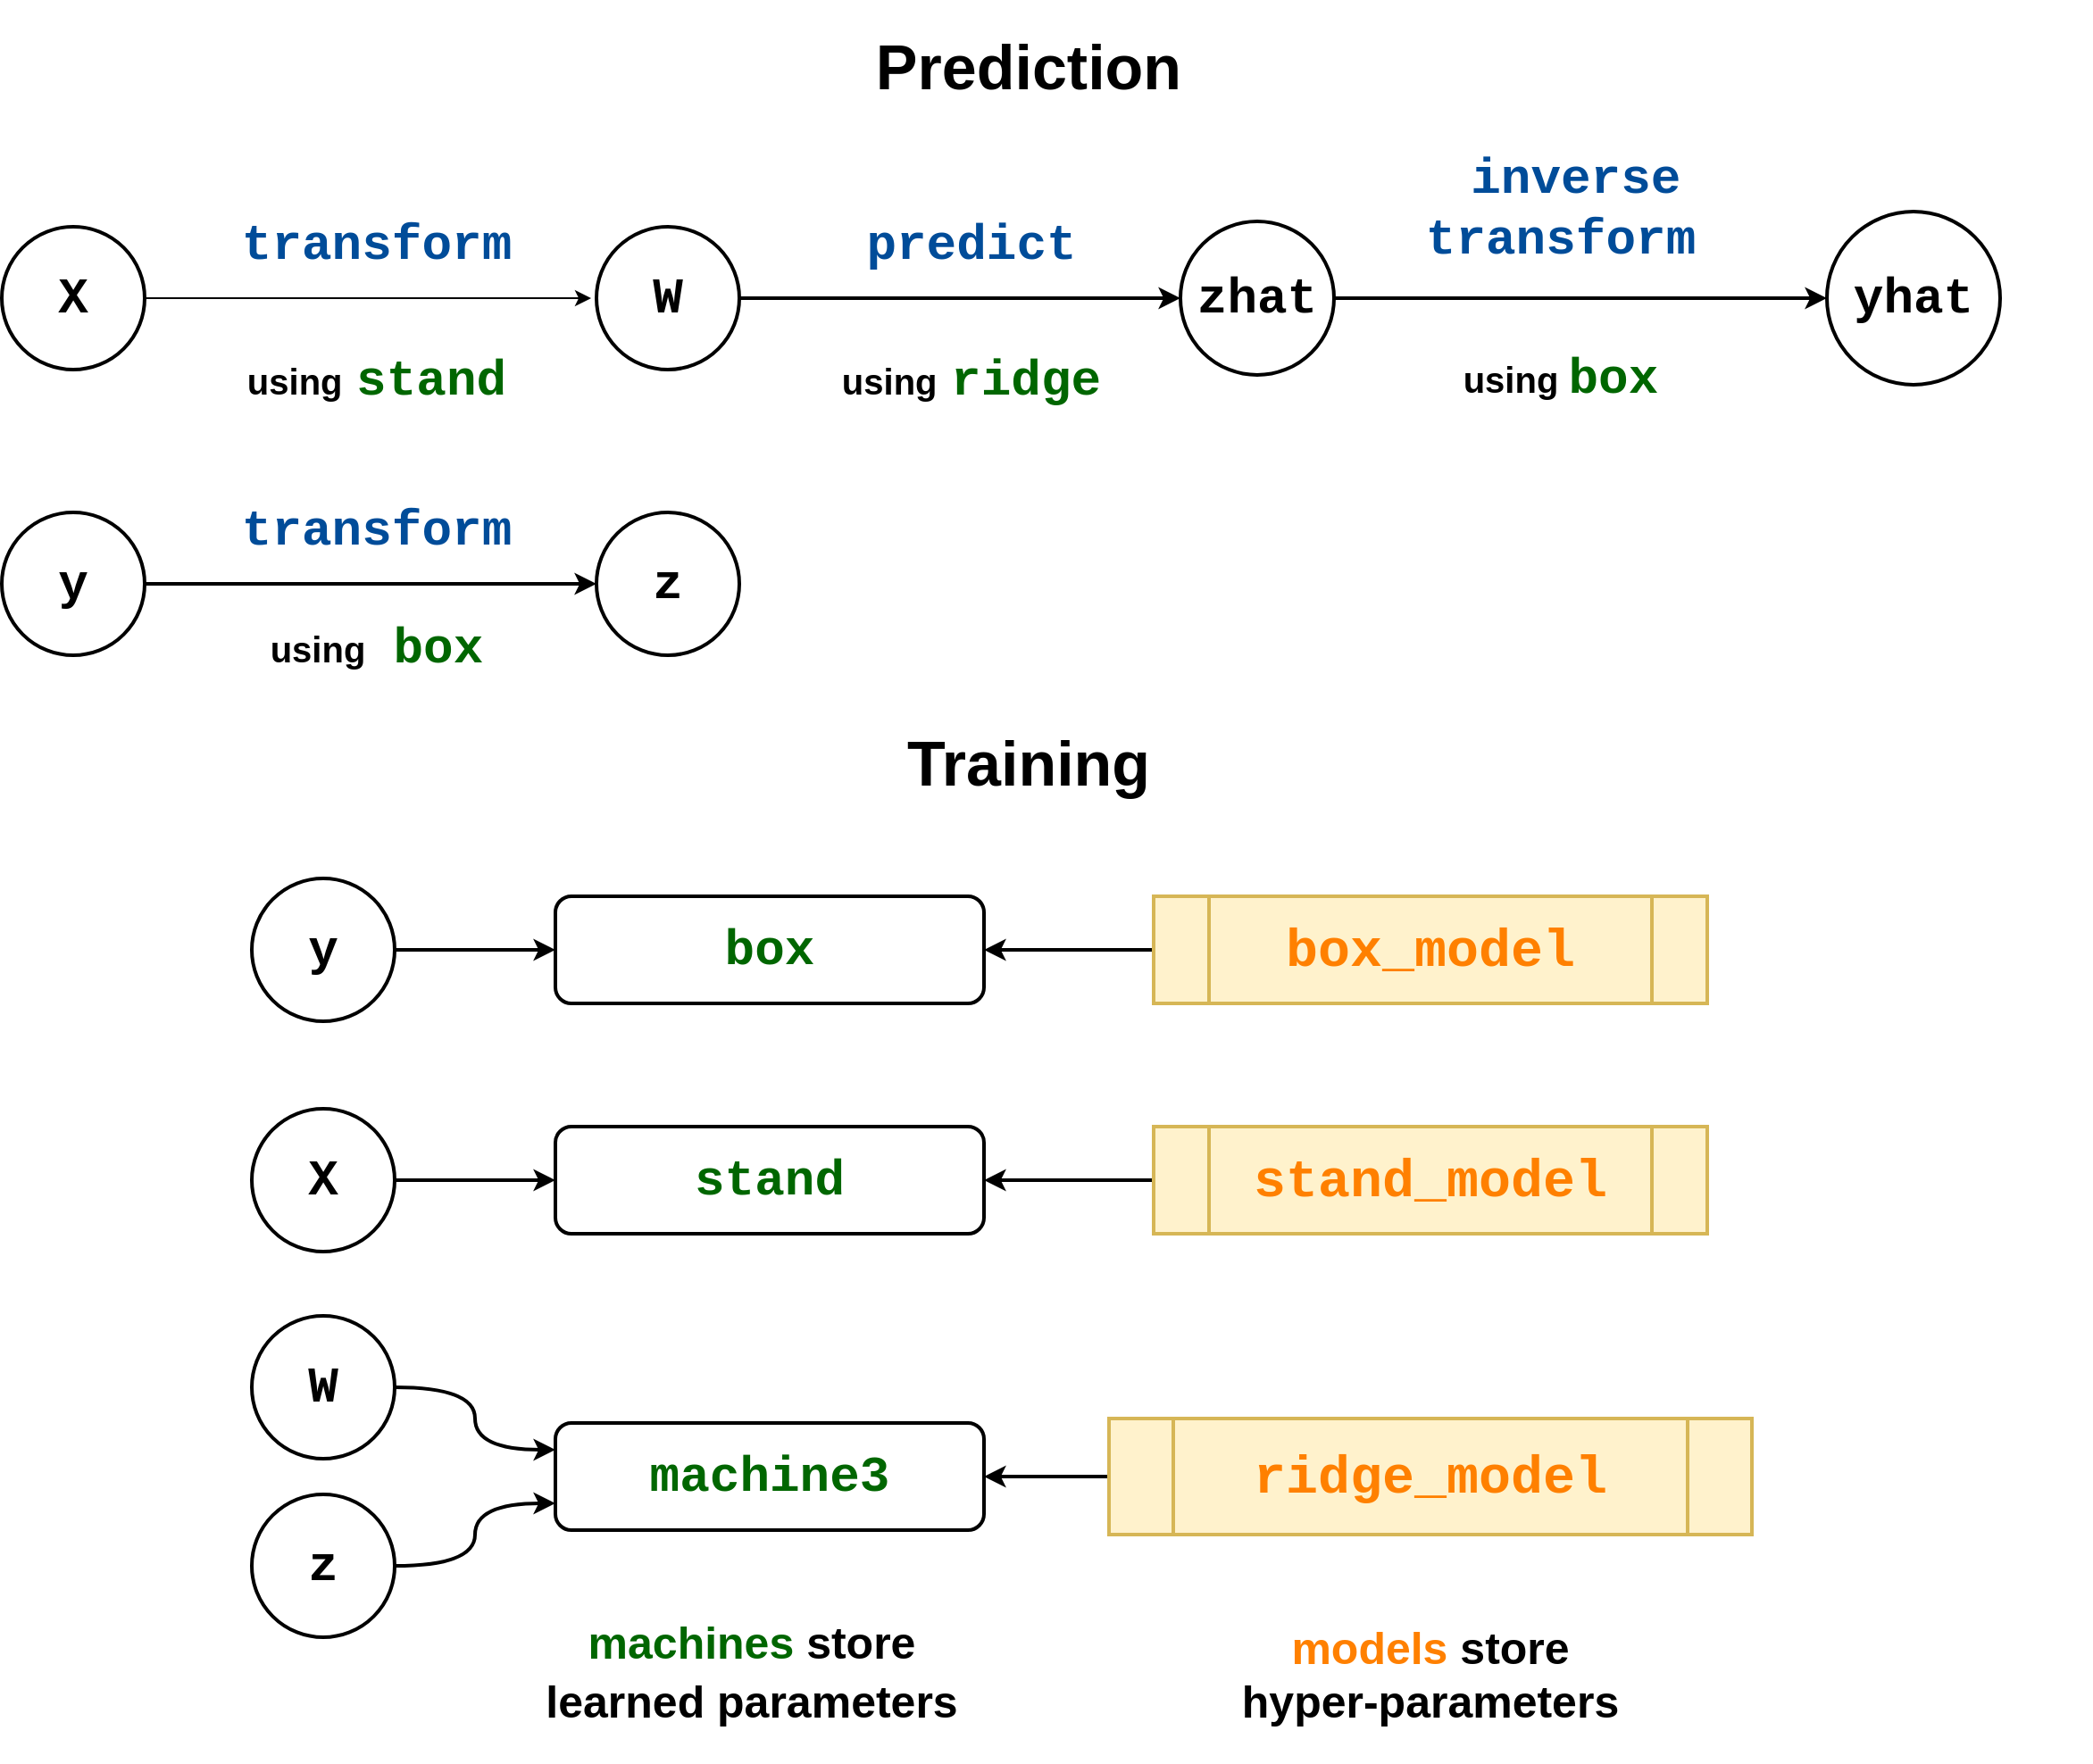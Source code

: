 <mxfile version="12.6.5" type="device"><diagram id="xiYkvrXZJMhHYNodexjc" name="Page-1"><mxGraphModel dx="1106" dy="822" grid="1" gridSize="10" guides="1" tooltips="1" connect="1" arrows="1" fold="1" page="1" pageScale="1" pageWidth="1169" pageHeight="827" math="0" shadow="0"><root><mxCell id="0"/><mxCell id="1" parent="0"/><mxCell id="EdukN3CZxAlIhr_C2WfE-62" value="&lt;font&gt;&lt;b style=&quot;font-size: 25px&quot;&gt;&lt;font face=&quot;Helvetica&quot; style=&quot;font-size: 25px&quot;&gt;machines &lt;font color=&quot;#000000&quot; style=&quot;font-size: 25px&quot;&gt;store&lt;/font&gt; &lt;br&gt;&lt;font color=&quot;#000000&quot; style=&quot;font-size: 25px&quot;&gt;learned parameters&lt;/font&gt;&lt;/font&gt;&lt;/b&gt;&lt;/font&gt;" style="text;html=1;strokeColor=none;fillColor=none;align=center;verticalAlign=middle;whiteSpace=wrap;rounded=0;fontFamily=Courier New;fontColor=#006600;" parent="1" vertex="1"><mxGeometry x="100" y="980" width="740" height="100" as="geometry"/></mxCell><mxCell id="EdukN3CZxAlIhr_C2WfE-1" value="&lt;p class=&quot;p1&quot; style=&quot;margin: 0px ; font-stretch: normal ; line-height: normal&quot;&gt;&lt;span style=&quot;background-color: rgb(255 , 255 , 255)&quot;&gt;&lt;font style=&quot;font-size: 28px&quot;&gt;yhat&lt;/font&gt;&lt;/span&gt;&lt;br&gt;&lt;/p&gt;" style="ellipse;whiteSpace=wrap;html=1;aspect=fixed;strokeWidth=2;fontFamily=Courier New;fontStyle=1" parent="1" vertex="1"><mxGeometry x="1072" y="211.5" width="97" height="97" as="geometry"/></mxCell><mxCell id="EdukN3CZxAlIhr_C2WfE-3" value="&lt;p class=&quot;p1&quot; style=&quot;margin: 0px ; font-stretch: normal ; line-height: normal&quot;&gt;&lt;span style=&quot;font-size: 28px ; background-color: rgb(255 , 255 , 255)&quot;&gt;W&lt;/span&gt;&lt;/p&gt;" style="ellipse;whiteSpace=wrap;html=1;aspect=fixed;strokeWidth=2;fontFamily=Courier New;fontStyle=1" parent="1" vertex="1"><mxGeometry x="383" y="220" width="80" height="80" as="geometry"/></mxCell><mxCell id="EdukN3CZxAlIhr_C2WfE-4" value="&lt;p class=&quot;p1&quot; style=&quot;margin: 0px ; font-stretch: normal ; line-height: normal&quot;&gt;&lt;span style=&quot;background-color: rgb(255 , 255 , 255)&quot;&gt;&lt;font style=&quot;font-size: 28px&quot;&gt;z&lt;/font&gt;&lt;/span&gt;&lt;/p&gt;" style="ellipse;whiteSpace=wrap;html=1;aspect=fixed;strokeWidth=2;fontFamily=Courier New;fontStyle=1" parent="1" vertex="1"><mxGeometry x="383" y="380" width="80" height="80" as="geometry"/></mxCell><mxCell id="EdukN3CZxAlIhr_C2WfE-9" style="edgeStyle=orthogonalEdgeStyle;rounded=0;orthogonalLoop=1;jettySize=auto;html=1;exitX=1;exitY=0.5;exitDx=0;exitDy=0;entryX=0;entryY=0.5;entryDx=0;entryDy=0;strokeWidth=2;fontFamily=Courier New;fontStyle=1;" parent="1" source="EdukN3CZxAlIhr_C2WfE-5" target="EdukN3CZxAlIhr_C2WfE-1" edge="1"><mxGeometry relative="1" as="geometry"/></mxCell><mxCell id="EdukN3CZxAlIhr_C2WfE-5" value="&lt;p class=&quot;p1&quot; style=&quot;margin: 0px ; font-stretch: normal ; line-height: normal&quot;&gt;&lt;span style=&quot;font-size: 28px&quot;&gt;zhat&lt;/span&gt;&lt;br&gt;&lt;/p&gt;" style="ellipse;whiteSpace=wrap;html=1;aspect=fixed;strokeWidth=2;fontFamily=Courier New;fontStyle=1" parent="1" vertex="1"><mxGeometry x="710" y="217" width="86" height="86" as="geometry"/></mxCell><mxCell id="EdukN3CZxAlIhr_C2WfE-8" style="edgeStyle=orthogonalEdgeStyle;rounded=0;orthogonalLoop=1;jettySize=auto;html=1;exitX=1;exitY=0.5;exitDx=0;exitDy=0;entryX=0;entryY=0.5;entryDx=0;entryDy=0;strokeWidth=2;fontFamily=Courier New;fontStyle=1;" parent="1" source="EdukN3CZxAlIhr_C2WfE-3" target="EdukN3CZxAlIhr_C2WfE-5" edge="1"><mxGeometry relative="1" as="geometry"/></mxCell><mxCell id="EdukN3CZxAlIhr_C2WfE-10" style="edgeStyle=orthogonalEdgeStyle;rounded=0;orthogonalLoop=1;jettySize=auto;html=1;exitX=1;exitY=0.5;exitDx=0;exitDy=0;entryX=0;entryY=0.5;entryDx=0;entryDy=0;strokeWidth=2;fontFamily=Courier New;fontStyle=1;" parent="1" source="EdukN3CZxAlIhr_C2WfE-6" target="EdukN3CZxAlIhr_C2WfE-4" edge="1"><mxGeometry relative="1" as="geometry"/></mxCell><mxCell id="EdukN3CZxAlIhr_C2WfE-6" value="&lt;p class=&quot;p1&quot; style=&quot;margin: 0px ; font-stretch: normal ; line-height: normal&quot;&gt;&lt;span style=&quot;font-size: 28px ; background-color: rgb(255 , 255 , 255)&quot;&gt;y&lt;/span&gt;&lt;/p&gt;" style="ellipse;whiteSpace=wrap;html=1;aspect=fixed;strokeWidth=2;fontFamily=Courier New;fontStyle=1" parent="1" vertex="1"><mxGeometry x="50" y="380" width="80" height="80" as="geometry"/></mxCell><mxCell id="EdukN3CZxAlIhr_C2WfE-11" value="&lt;font style=&quot;font-size: 28px&quot;&gt;predict&lt;/font&gt;" style="text;html=1;strokeColor=none;fillColor=none;align=center;verticalAlign=middle;whiteSpace=wrap;rounded=0;fontFamily=Courier New;fontStyle=1;fontColor=#004C99;" parent="1" vertex="1"><mxGeometry x="573" y="220" width="40" height="20" as="geometry"/></mxCell><mxCell id="EdukN3CZxAlIhr_C2WfE-13" value="&lt;font style=&quot;font-size: 28px&quot;&gt;&amp;nbsp;inverse transform&lt;br&gt;&lt;/font&gt;" style="text;html=1;strokeColor=none;fillColor=none;align=center;verticalAlign=middle;whiteSpace=wrap;rounded=0;fontFamily=Courier New;fontStyle=1;fontColor=#004C99;" parent="1" vertex="1"><mxGeometry x="903" y="200" width="40" height="20" as="geometry"/></mxCell><mxCell id="EdukN3CZxAlIhr_C2WfE-14" value="&lt;font style=&quot;font-size: 28px&quot;&gt;transform&lt;br&gt;&lt;/font&gt;" style="text;html=1;strokeColor=none;fillColor=none;align=center;verticalAlign=middle;whiteSpace=wrap;rounded=0;fontFamily=Courier New;fontStyle=1;fontColor=#004C99;" parent="1" vertex="1"><mxGeometry x="240" y="380" width="40" height="20" as="geometry"/></mxCell><mxCell id="EdukN3CZxAlIhr_C2WfE-17" value="&lt;font color=&quot;#000000&quot; face=&quot;Helvetica&quot;&gt;&lt;font style=&quot;font-size: 20px&quot;&gt;using&lt;/font&gt;&lt;span style=&quot;font-size: 28px&quot;&gt;&amp;nbsp;&lt;/span&gt;&lt;/font&gt;&lt;span style=&quot;font-size: 28px&quot;&gt;ridge&lt;/span&gt;" style="text;html=1;strokeColor=none;fillColor=none;align=center;verticalAlign=middle;whiteSpace=wrap;rounded=0;fontFamily=Courier New;fontStyle=1;fontColor=#006600;" parent="1" vertex="1"><mxGeometry x="448" y="290" width="290" height="30" as="geometry"/></mxCell><mxCell id="EdukN3CZxAlIhr_C2WfE-23" value="&lt;font color=&quot;#000000&quot; face=&quot;Helvetica&quot;&gt;&lt;font style=&quot;font-size: 20px&quot;&gt;using&amp;nbsp;&lt;/font&gt;&lt;/font&gt;&lt;span style=&quot;font-size: 28px&quot;&gt;box&lt;/span&gt;" style="text;html=1;strokeColor=none;fillColor=none;align=center;verticalAlign=middle;whiteSpace=wrap;rounded=0;fontFamily=Courier New;fontStyle=1;fontColor=#006600;" parent="1" vertex="1"><mxGeometry x="778" y="290" width="290" height="30" as="geometry"/></mxCell><mxCell id="EdukN3CZxAlIhr_C2WfE-24" value="&lt;font color=&quot;#000000&quot; face=&quot;Helvetica&quot;&gt;&lt;font style=&quot;font-size: 20px&quot;&gt;using&lt;/font&gt;&lt;span style=&quot;font-size: 28px&quot;&gt;&amp;nbsp; &lt;/span&gt;&lt;/font&gt;&lt;span style=&quot;font-size: 28px&quot;&gt;box&lt;/span&gt;" style="text;html=1;strokeColor=none;fillColor=none;align=center;verticalAlign=middle;whiteSpace=wrap;rounded=0;fontFamily=Courier New;fontStyle=1;fontColor=#006600;" parent="1" vertex="1"><mxGeometry x="115" y="440" width="290" height="30" as="geometry"/></mxCell><mxCell id="EdukN3CZxAlIhr_C2WfE-45" value="&lt;h1&gt;&lt;font color=&quot;#000000&quot; face=&quot;Helvetica&quot; style=&quot;font-size: 35px&quot;&gt;Prediction&lt;/font&gt;&lt;/h1&gt;" style="text;html=1;strokeColor=none;fillColor=none;align=center;verticalAlign=middle;whiteSpace=wrap;rounded=0;fontFamily=Courier New;fontColor=#006600;" parent="1" vertex="1"><mxGeometry x="340" y="100" width="570" height="60" as="geometry"/></mxCell><mxCell id="UGt9udGjpP-fCX6nIW6h-2" style="edgeStyle=orthogonalEdgeStyle;rounded=0;orthogonalLoop=1;jettySize=auto;html=1;" parent="1" source="UGt9udGjpP-fCX6nIW6h-1" edge="1"><mxGeometry relative="1" as="geometry"><mxPoint x="380" y="260" as="targetPoint"/></mxGeometry></mxCell><mxCell id="UGt9udGjpP-fCX6nIW6h-1" value="&lt;p class=&quot;p1&quot; style=&quot;margin: 0px ; font-stretch: normal ; line-height: normal&quot;&gt;&lt;span style=&quot;font-size: 28px ; background-color: rgb(255 , 255 , 255)&quot;&gt;X&lt;/span&gt;&lt;/p&gt;" style="ellipse;whiteSpace=wrap;html=1;aspect=fixed;strokeWidth=2;fontFamily=Courier New;fontStyle=1" parent="1" vertex="1"><mxGeometry x="50" y="220" width="80" height="80" as="geometry"/></mxCell><mxCell id="UGt9udGjpP-fCX6nIW6h-3" value="&lt;font color=&quot;#000000&quot; face=&quot;Helvetica&quot;&gt;&lt;font style=&quot;font-size: 20px&quot;&gt;using&lt;/font&gt;&lt;span style=&quot;font-size: 28px&quot;&gt;&amp;nbsp;&lt;/span&gt;&lt;/font&gt;&lt;span style=&quot;font-size: 28px&quot;&gt;stand&lt;/span&gt;" style="text;html=1;strokeColor=none;fillColor=none;align=center;verticalAlign=middle;whiteSpace=wrap;rounded=0;fontFamily=Courier New;fontStyle=1;fontColor=#006600;" parent="1" vertex="1"><mxGeometry x="115" y="290" width="290" height="30" as="geometry"/></mxCell><mxCell id="UGt9udGjpP-fCX6nIW6h-6" value="&lt;font style=&quot;font-size: 28px&quot;&gt;transform&lt;br&gt;&lt;/font&gt;" style="text;html=1;strokeColor=none;fillColor=none;align=center;verticalAlign=middle;whiteSpace=wrap;rounded=0;fontFamily=Courier New;fontStyle=1;fontColor=#004C99;" parent="1" vertex="1"><mxGeometry x="240" y="220" width="40" height="20" as="geometry"/></mxCell><mxCell id="EdukN3CZxAlIhr_C2WfE-31" value="&lt;span style=&quot;white-space: normal ; font-size: 28px ; font-weight: 700&quot;&gt;box&lt;/span&gt;" style="rounded=1;whiteSpace=wrap;html=1;strokeWidth=2;fontFamily=Courier New;fontColor=#006600;" parent="1" vertex="1"><mxGeometry x="360" y="595" width="240" height="60" as="geometry"/></mxCell><mxCell id="EdukN3CZxAlIhr_C2WfE-32" value="&lt;p class=&quot;p1&quot; style=&quot;margin: 0px ; font-stretch: normal ; line-height: normal&quot;&gt;&lt;span style=&quot;font-size: 28px ; background-color: rgb(255 , 255 , 255)&quot;&gt;W&lt;/span&gt;&lt;/p&gt;" style="ellipse;whiteSpace=wrap;html=1;aspect=fixed;strokeWidth=2;fontFamily=Courier New;fontStyle=1" parent="1" vertex="1"><mxGeometry x="190" y="830" width="80" height="80" as="geometry"/></mxCell><mxCell id="EdukN3CZxAlIhr_C2WfE-38" style="edgeStyle=orthogonalEdgeStyle;rounded=0;orthogonalLoop=1;jettySize=auto;html=1;exitX=1;exitY=0.5;exitDx=0;exitDy=0;entryX=0;entryY=0.5;entryDx=0;entryDy=0;strokeWidth=2;fontFamily=Courier New;fontColor=#006600;" parent="1" source="EdukN3CZxAlIhr_C2WfE-33" target="EdukN3CZxAlIhr_C2WfE-31" edge="1"><mxGeometry relative="1" as="geometry"/></mxCell><mxCell id="EdukN3CZxAlIhr_C2WfE-33" value="&lt;p class=&quot;p1&quot; style=&quot;margin: 0px ; font-stretch: normal ; line-height: normal&quot;&gt;&lt;span style=&quot;font-size: 28px ; background-color: rgb(255 , 255 , 255)&quot;&gt;y&lt;/span&gt;&lt;/p&gt;" style="ellipse;whiteSpace=wrap;html=1;aspect=fixed;strokeWidth=2;fontFamily=Courier New;fontStyle=1" parent="1" vertex="1"><mxGeometry x="190" y="585" width="80" height="80" as="geometry"/></mxCell><mxCell id="EdukN3CZxAlIhr_C2WfE-36" value="&lt;p class=&quot;p1&quot; style=&quot;margin: 0px ; font-stretch: normal ; line-height: normal&quot;&gt;&lt;span style=&quot;background-color: rgb(255 , 255 , 255)&quot;&gt;&lt;font style=&quot;font-size: 28px&quot;&gt;z&lt;/font&gt;&lt;/span&gt;&lt;/p&gt;" style="ellipse;whiteSpace=wrap;html=1;aspect=fixed;strokeWidth=2;fontFamily=Courier New;fontStyle=1" parent="1" vertex="1"><mxGeometry x="190" y="930" width="80" height="80" as="geometry"/></mxCell><mxCell id="EdukN3CZxAlIhr_C2WfE-37" value="&lt;span style=&quot;white-space: normal ; font-size: 28px ; font-weight: 700&quot;&gt;machine3&lt;/span&gt;" style="rounded=1;whiteSpace=wrap;html=1;strokeWidth=2;fontFamily=Courier New;fontColor=#006600;" parent="1" vertex="1"><mxGeometry x="360" y="890" width="240" height="60" as="geometry"/></mxCell><mxCell id="EdukN3CZxAlIhr_C2WfE-49" style="edgeStyle=orthogonalEdgeStyle;rounded=0;orthogonalLoop=1;jettySize=auto;html=1;exitX=1;exitY=0.5;exitDx=0;exitDy=0;entryX=0;entryY=0.25;entryDx=0;entryDy=0;strokeWidth=2;fontFamily=Courier New;fontColor=#006600;curved=1;" parent="1" source="EdukN3CZxAlIhr_C2WfE-32" target="EdukN3CZxAlIhr_C2WfE-37" edge="1"><mxGeometry relative="1" as="geometry"/></mxCell><mxCell id="EdukN3CZxAlIhr_C2WfE-50" style="edgeStyle=orthogonalEdgeStyle;curved=1;rounded=0;orthogonalLoop=1;jettySize=auto;html=1;exitX=1;exitY=0.5;exitDx=0;exitDy=0;entryX=0;entryY=0.75;entryDx=0;entryDy=0;strokeWidth=2;fontFamily=Courier New;fontColor=#006600;" parent="1" source="EdukN3CZxAlIhr_C2WfE-36" target="EdukN3CZxAlIhr_C2WfE-37" edge="1"><mxGeometry relative="1" as="geometry"/></mxCell><mxCell id="EdukN3CZxAlIhr_C2WfE-46" value="&lt;h1&gt;&lt;font color=&quot;#000000&quot; face=&quot;Helvetica&quot; style=&quot;font-size: 35px&quot;&gt;Training&lt;/font&gt;&lt;/h1&gt;" style="text;html=1;strokeColor=none;fillColor=none;align=center;verticalAlign=middle;whiteSpace=wrap;rounded=0;fontFamily=Courier New;fontColor=#006600;" parent="1" vertex="1"><mxGeometry x="340" y="490" width="570" height="60" as="geometry"/></mxCell><mxCell id="EdukN3CZxAlIhr_C2WfE-63" value="&lt;font face=&quot;Helvetica&quot; style=&quot;font-size: 25px&quot;&gt;&lt;b&gt;&lt;font color=&quot;#ff8000&quot; style=&quot;font-size: 25px&quot;&gt;models &lt;/font&gt;&lt;font color=&quot;#000000&quot; style=&quot;font-size: 25px&quot;&gt;store&lt;br&gt;hyper-parameters&lt;/font&gt;&lt;/b&gt;&lt;/font&gt;" style="text;html=1;strokeColor=none;fillColor=none;align=center;verticalAlign=middle;whiteSpace=wrap;rounded=0;fontFamily=Courier New;fontColor=#006600;" parent="1" vertex="1"><mxGeometry x="480" y="985" width="740" height="90" as="geometry"/></mxCell><mxCell id="EdukN3CZxAlIhr_C2WfE-66" style="edgeStyle=orthogonalEdgeStyle;curved=1;rounded=0;orthogonalLoop=1;jettySize=auto;html=1;exitX=0;exitY=0.5;exitDx=0;exitDy=0;entryX=1;entryY=0.5;entryDx=0;entryDy=0;strokeWidth=2;fontFamily=Courier New;fontColor=#006600;" parent="1" source="EdukN3CZxAlIhr_C2WfE-64" target="EdukN3CZxAlIhr_C2WfE-31" edge="1"><mxGeometry relative="1" as="geometry"/></mxCell><mxCell id="EdukN3CZxAlIhr_C2WfE-64" value="&lt;b style=&quot;white-space: normal&quot;&gt;&lt;font color=&quot;#ff8000&quot; style=&quot;font-size: 30px&quot;&gt;box_model&lt;/font&gt;&lt;/b&gt;" style="shape=process;whiteSpace=wrap;html=1;backgroundOutline=1;strokeWidth=2;fontFamily=Courier New;fillColor=#fff2cc;strokeColor=#d6b656;" parent="1" vertex="1"><mxGeometry x="695" y="595" width="310" height="60" as="geometry"/></mxCell><mxCell id="EdukN3CZxAlIhr_C2WfE-67" style="edgeStyle=orthogonalEdgeStyle;curved=1;rounded=0;orthogonalLoop=1;jettySize=auto;html=1;exitX=0;exitY=0.5;exitDx=0;exitDy=0;entryX=1;entryY=0.5;entryDx=0;entryDy=0;strokeWidth=2;fontFamily=Courier New;fontColor=#006600;" parent="1" source="EdukN3CZxAlIhr_C2WfE-65" target="EdukN3CZxAlIhr_C2WfE-37" edge="1"><mxGeometry relative="1" as="geometry"/></mxCell><mxCell id="EdukN3CZxAlIhr_C2WfE-65" value="&lt;font color=&quot;#ff8000&quot;&gt;&lt;span style=&quot;font-size: 30px&quot;&gt;&lt;b&gt;ridge_model&lt;/b&gt;&lt;/span&gt;&lt;/font&gt;" style="shape=process;whiteSpace=wrap;html=1;backgroundOutline=1;strokeWidth=2;fontFamily=Courier New;fillColor=#fff2cc;strokeColor=#d6b656;" parent="1" vertex="1"><mxGeometry x="670" y="887.5" width="360" height="65" as="geometry"/></mxCell><mxCell id="UGt9udGjpP-fCX6nIW6h-7" value="&lt;span style=&quot;white-space: normal ; font-size: 28px ; font-weight: 700&quot;&gt;stand&lt;/span&gt;" style="rounded=1;whiteSpace=wrap;html=1;strokeWidth=2;fontFamily=Courier New;fontColor=#006600;" parent="1" vertex="1"><mxGeometry x="360" y="724" width="240" height="60" as="geometry"/></mxCell><mxCell id="UGt9udGjpP-fCX6nIW6h-8" style="edgeStyle=orthogonalEdgeStyle;rounded=0;orthogonalLoop=1;jettySize=auto;html=1;exitX=1;exitY=0.5;exitDx=0;exitDy=0;entryX=0;entryY=0.5;entryDx=0;entryDy=0;strokeWidth=2;fontFamily=Courier New;fontColor=#006600;" parent="1" source="UGt9udGjpP-fCX6nIW6h-9" target="UGt9udGjpP-fCX6nIW6h-7" edge="1"><mxGeometry relative="1" as="geometry"/></mxCell><mxCell id="UGt9udGjpP-fCX6nIW6h-9" value="&lt;p class=&quot;p1&quot; style=&quot;margin: 0px ; font-stretch: normal ; line-height: normal&quot;&gt;&lt;span style=&quot;font-size: 28px ; background-color: rgb(255 , 255 , 255)&quot;&gt;X&lt;/span&gt;&lt;/p&gt;" style="ellipse;whiteSpace=wrap;html=1;aspect=fixed;strokeWidth=2;fontFamily=Courier New;fontStyle=1" parent="1" vertex="1"><mxGeometry x="190" y="714" width="80" height="80" as="geometry"/></mxCell><mxCell id="UGt9udGjpP-fCX6nIW6h-10" style="edgeStyle=orthogonalEdgeStyle;curved=1;rounded=0;orthogonalLoop=1;jettySize=auto;html=1;exitX=0;exitY=0.5;exitDx=0;exitDy=0;entryX=1;entryY=0.5;entryDx=0;entryDy=0;strokeWidth=2;fontFamily=Courier New;fontColor=#006600;" parent="1" source="UGt9udGjpP-fCX6nIW6h-11" target="UGt9udGjpP-fCX6nIW6h-7" edge="1"><mxGeometry relative="1" as="geometry"/></mxCell><mxCell id="UGt9udGjpP-fCX6nIW6h-11" value="&lt;b style=&quot;white-space: normal&quot;&gt;&lt;font color=&quot;#ff8000&quot; style=&quot;font-size: 30px&quot;&gt;stand_model&lt;/font&gt;&lt;/b&gt;" style="shape=process;whiteSpace=wrap;html=1;backgroundOutline=1;strokeWidth=2;fontFamily=Courier New;fillColor=#fff2cc;strokeColor=#d6b656;" parent="1" vertex="1"><mxGeometry x="695" y="724" width="310" height="60" as="geometry"/></mxCell></root></mxGraphModel></diagram></mxfile>